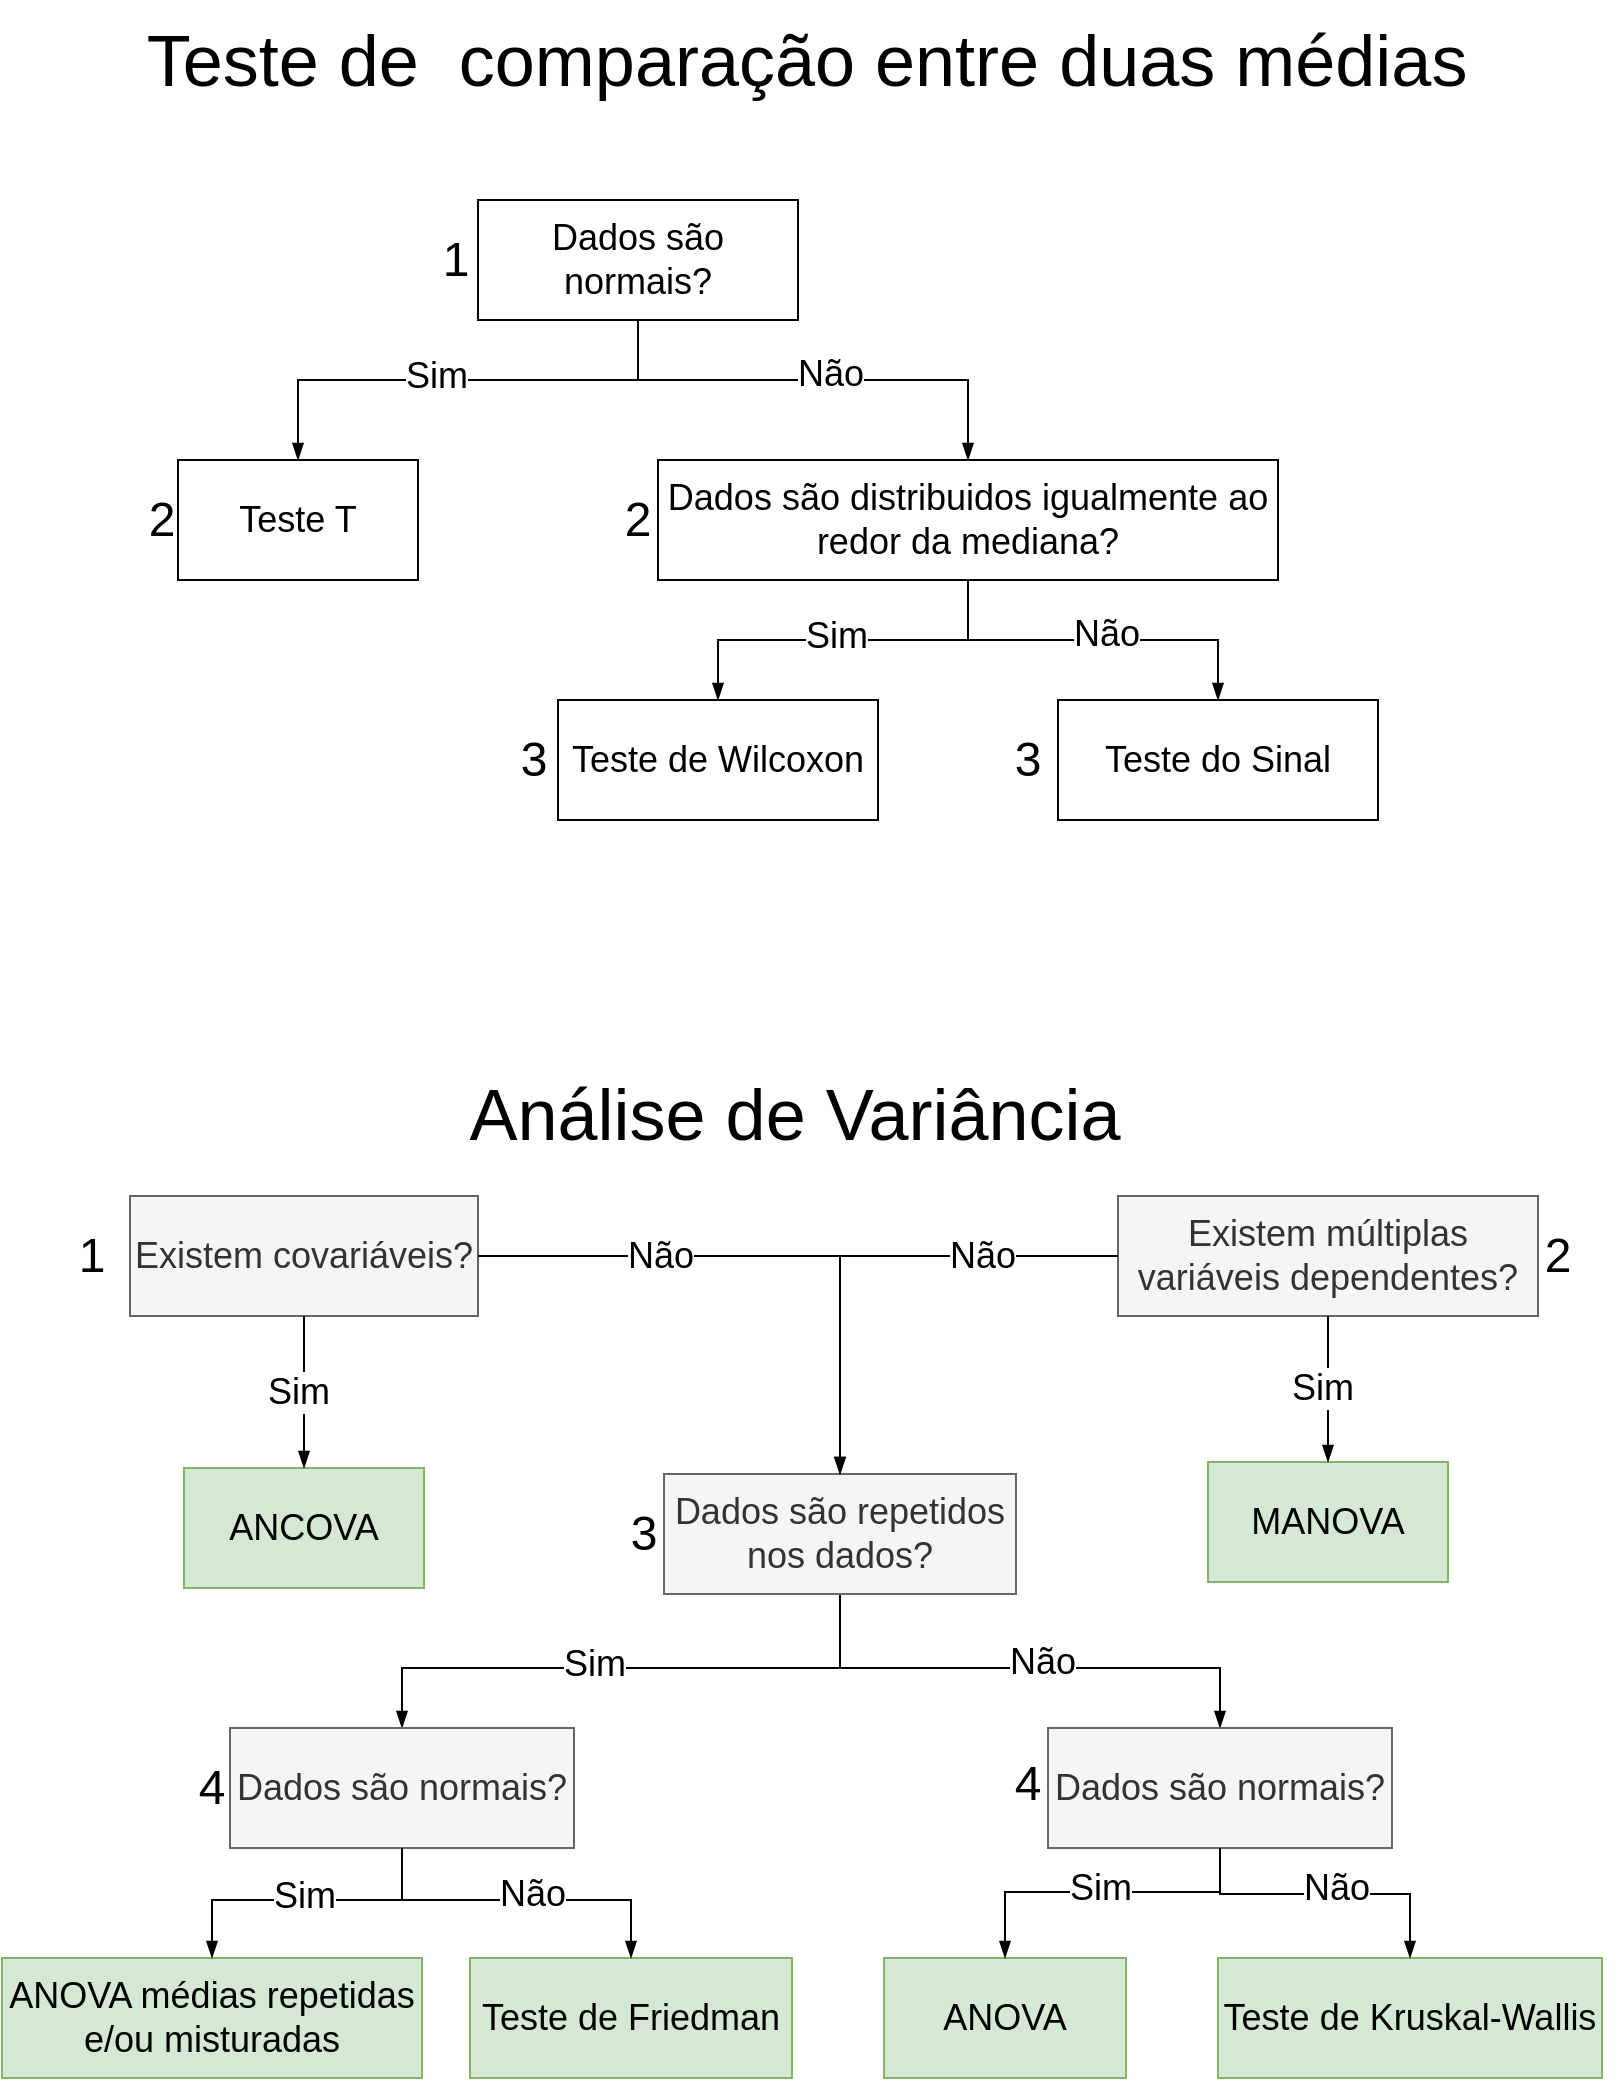 <mxfile version="20.8.11" type="github">
  <diagram id="prtHgNgQTEPvFCAcTncT" name="Page-1">
    <mxGraphModel dx="2074" dy="756" grid="0" gridSize="10" guides="1" tooltips="1" connect="1" arrows="1" fold="1" page="1" pageScale="1" pageWidth="827" pageHeight="1169" background="none" math="0" shadow="0">
      <root>
        <mxCell id="0" />
        <mxCell id="1" parent="0" />
        <mxCell id="VYv3G5AFzU2FL9dKy9Xi-21" value="" style="endArrow=blockThin;endFill=1;fontSize=11;edgeStyle=elbowEdgeStyle;elbow=vertical;rounded=0;exitX=0.5;exitY=1;exitDx=0;exitDy=0;entryX=0.5;entryY=0;entryDx=0;entryDy=0;" parent="1" source="VYv3G5AFzU2FL9dKy9Xi-25" target="VYv3G5AFzU2FL9dKy9Xi-27" edge="1">
          <mxGeometry relative="1" as="geometry">
            <mxPoint x="411" y="184" as="sourcePoint" />
            <mxPoint x="252" y="284" as="targetPoint" />
            <Array as="points">
              <mxPoint x="242" y="214" />
            </Array>
          </mxGeometry>
        </mxCell>
        <mxCell id="VYv3G5AFzU2FL9dKy9Xi-22" value="Sim" style="edgeLabel;html=1;align=center;verticalAlign=middle;resizable=0;points=[];fontSize=18;" parent="VYv3G5AFzU2FL9dKy9Xi-21" vertex="1" connectable="0">
          <mxGeometry x="0.251" y="-2" relative="1" as="geometry">
            <mxPoint x="19" as="offset" />
          </mxGeometry>
        </mxCell>
        <mxCell id="VYv3G5AFzU2FL9dKy9Xi-23" value="" style="endArrow=blockThin;endFill=1;fontSize=11;edgeStyle=elbowEdgeStyle;elbow=vertical;rounded=0;exitX=0.5;exitY=1;exitDx=0;exitDy=0;entryX=0.5;entryY=0;entryDx=0;entryDy=0;" parent="1" source="VYv3G5AFzU2FL9dKy9Xi-25" target="VYv3G5AFzU2FL9dKy9Xi-28" edge="1">
          <mxGeometry relative="1" as="geometry">
            <mxPoint x="411" y="184" as="sourcePoint" />
            <mxPoint x="506" y="284" as="targetPoint" />
            <Array as="points">
              <mxPoint x="402" y="214" />
            </Array>
          </mxGeometry>
        </mxCell>
        <mxCell id="VYv3G5AFzU2FL9dKy9Xi-24" value="Não" style="edgeLabel;html=1;align=center;verticalAlign=middle;resizable=0;points=[];fontSize=18;" parent="VYv3G5AFzU2FL9dKy9Xi-23" vertex="1" connectable="0">
          <mxGeometry x="0.072" y="3" relative="1" as="geometry">
            <mxPoint as="offset" />
          </mxGeometry>
        </mxCell>
        <mxCell id="VYv3G5AFzU2FL9dKy9Xi-25" value="&lt;font style=&quot;font-size: 18px;&quot;&gt;Dados são normais?&lt;/font&gt;" style="rounded=0;whiteSpace=wrap;html=1;" parent="1" vertex="1">
          <mxGeometry x="252" y="124" width="160" height="60" as="geometry" />
        </mxCell>
        <mxCell id="VYv3G5AFzU2FL9dKy9Xi-26" value="&lt;font style=&quot;font-size: 36px;&quot;&gt;Teste de&amp;nbsp; comparação entre duas médias&lt;/font&gt;" style="text;html=1;align=center;verticalAlign=middle;resizable=0;points=[];autosize=1;strokeColor=none;fillColor=none;" parent="1" vertex="1">
          <mxGeometry x="76" y="24" width="680" height="60" as="geometry" />
        </mxCell>
        <mxCell id="VYv3G5AFzU2FL9dKy9Xi-27" value="Teste T" style="rounded=0;whiteSpace=wrap;html=1;fontSize=18;" parent="1" vertex="1">
          <mxGeometry x="102" y="254" width="120" height="60" as="geometry" />
        </mxCell>
        <mxCell id="VYv3G5AFzU2FL9dKy9Xi-28" value="Dados são distribuidos igualmente&amp;nbsp;ao redor da mediana?&lt;span style=&quot;color: rgba(0, 0, 0, 0); font-family: monospace; font-size: 0px; text-align: start;&quot;&gt;%3CmxGraphModel%3E%3Croot%3E%3CmxCell%20id%3D%220%22%2F%3E%3CmxCell%20id%3D%221%22%20parent%3D%220%22%2F%3E%3CmxCell%20id%3D%222%22%20value%3D%22Teste%20T%22%20style%3D%22rounded%3D0%3BwhiteSpace%3Dwrap%3Bhtml%3D1%3BfontSize%3D18%3B%22%20vertex%3D%221%22%20parent%3D%221%22%3E%3CmxGeometry%20x%3D%22100%22%20y%3D%22525%22%20width%3D%22120%22%20height%3D%2260%22%20as%3D%22geometry%22%2F%3E%3C%2FmxCell%3E%3C%2Froot%3E%3C%2FmxGraphModel%3E&lt;/span&gt;" style="rounded=0;whiteSpace=wrap;html=1;fontSize=18;" parent="1" vertex="1">
          <mxGeometry x="342" y="254" width="310" height="60" as="geometry" />
        </mxCell>
        <mxCell id="VYv3G5AFzU2FL9dKy9Xi-29" value="" style="endArrow=blockThin;endFill=1;fontSize=11;edgeStyle=elbowEdgeStyle;elbow=vertical;rounded=0;entryX=0.5;entryY=0;entryDx=0;entryDy=0;exitX=0.5;exitY=1;exitDx=0;exitDy=0;" parent="1" source="VYv3G5AFzU2FL9dKy9Xi-28" target="VYv3G5AFzU2FL9dKy9Xi-33" edge="1">
          <mxGeometry relative="1" as="geometry">
            <mxPoint x="442" y="384" as="sourcePoint" />
            <mxPoint x="352" y="449" as="targetPoint" />
            <Array as="points">
              <mxPoint x="482" y="344" />
              <mxPoint x="462" y="384" />
              <mxPoint x="502" y="394" />
              <mxPoint x="482" y="414" />
              <mxPoint x="442" y="434" />
            </Array>
          </mxGeometry>
        </mxCell>
        <mxCell id="VYv3G5AFzU2FL9dKy9Xi-30" value="Sim" style="edgeLabel;html=1;align=center;verticalAlign=middle;resizable=0;points=[];fontSize=18;" parent="VYv3G5AFzU2FL9dKy9Xi-29" vertex="1" connectable="0">
          <mxGeometry x="0.251" y="-2" relative="1" as="geometry">
            <mxPoint x="19" as="offset" />
          </mxGeometry>
        </mxCell>
        <mxCell id="VYv3G5AFzU2FL9dKy9Xi-31" value="" style="endArrow=blockThin;endFill=1;fontSize=11;edgeStyle=elbowEdgeStyle;elbow=vertical;rounded=0;entryX=0.5;entryY=0;entryDx=0;entryDy=0;exitX=0.5;exitY=1;exitDx=0;exitDy=0;" parent="1" source="VYv3G5AFzU2FL9dKy9Xi-28" target="VYv3G5AFzU2FL9dKy9Xi-34" edge="1">
          <mxGeometry relative="1" as="geometry">
            <mxPoint x="782" y="354" as="sourcePoint" />
            <mxPoint x="632" y="384" as="targetPoint" />
            <Array as="points">
              <mxPoint x="582" y="344" />
            </Array>
          </mxGeometry>
        </mxCell>
        <mxCell id="VYv3G5AFzU2FL9dKy9Xi-32" value="Não" style="edgeLabel;html=1;align=center;verticalAlign=middle;resizable=0;points=[];fontSize=18;" parent="VYv3G5AFzU2FL9dKy9Xi-31" vertex="1" connectable="0">
          <mxGeometry x="0.072" y="3" relative="1" as="geometry">
            <mxPoint as="offset" />
          </mxGeometry>
        </mxCell>
        <mxCell id="VYv3G5AFzU2FL9dKy9Xi-33" value="Teste de Wilcoxon" style="rounded=0;whiteSpace=wrap;html=1;fontSize=18;" parent="1" vertex="1">
          <mxGeometry x="292" y="374" width="160" height="60" as="geometry" />
        </mxCell>
        <mxCell id="VYv3G5AFzU2FL9dKy9Xi-34" value="Teste do Sinal" style="rounded=0;whiteSpace=wrap;html=1;fontSize=18;" parent="1" vertex="1">
          <mxGeometry x="542" y="374" width="160" height="60" as="geometry" />
        </mxCell>
        <mxCell id="VYv3G5AFzU2FL9dKy9Xi-35" value="" style="endArrow=blockThin;endFill=1;fontSize=11;edgeStyle=elbowEdgeStyle;elbow=vertical;rounded=0;exitX=0.5;exitY=1;exitDx=0;exitDy=0;entryX=0.5;entryY=0;entryDx=0;entryDy=0;" parent="1" source="VYv3G5AFzU2FL9dKy9Xi-39" target="VYv3G5AFzU2FL9dKy9Xi-41" edge="1">
          <mxGeometry relative="1" as="geometry">
            <mxPoint x="423" y="828" as="sourcePoint" />
            <mxPoint x="264" y="928" as="targetPoint" />
            <Array as="points">
              <mxPoint x="254" y="858" />
            </Array>
          </mxGeometry>
        </mxCell>
        <mxCell id="VYv3G5AFzU2FL9dKy9Xi-36" value="Sim" style="edgeLabel;html=1;align=center;verticalAlign=middle;resizable=0;points=[];fontSize=18;" parent="VYv3G5AFzU2FL9dKy9Xi-35" vertex="1" connectable="0">
          <mxGeometry x="0.251" y="-2" relative="1" as="geometry">
            <mxPoint x="19" as="offset" />
          </mxGeometry>
        </mxCell>
        <mxCell id="VYv3G5AFzU2FL9dKy9Xi-37" value="" style="endArrow=blockThin;endFill=1;fontSize=11;edgeStyle=elbowEdgeStyle;elbow=vertical;rounded=0;exitX=0.5;exitY=1;exitDx=0;exitDy=0;entryX=0.5;entryY=0;entryDx=0;entryDy=0;" parent="1" source="VYv3G5AFzU2FL9dKy9Xi-39" target="VYv3G5AFzU2FL9dKy9Xi-49" edge="1">
          <mxGeometry relative="1" as="geometry">
            <mxPoint x="423" y="828" as="sourcePoint" />
            <mxPoint x="602" y="892" as="targetPoint" />
            <Array as="points">
              <mxPoint x="414" y="858" />
            </Array>
          </mxGeometry>
        </mxCell>
        <mxCell id="VYv3G5AFzU2FL9dKy9Xi-38" value="Não" style="edgeLabel;html=1;align=center;verticalAlign=middle;resizable=0;points=[];fontSize=18;" parent="VYv3G5AFzU2FL9dKy9Xi-37" vertex="1" connectable="0">
          <mxGeometry x="0.072" y="3" relative="1" as="geometry">
            <mxPoint as="offset" />
          </mxGeometry>
        </mxCell>
        <mxCell id="VYv3G5AFzU2FL9dKy9Xi-39" value="&lt;font style=&quot;font-size: 18px;&quot;&gt;Dados são repetidos nos dados?&lt;/font&gt;" style="rounded=0;whiteSpace=wrap;html=1;fillColor=#f5f5f5;strokeColor=#666666;fontColor=#333333;" parent="1" vertex="1">
          <mxGeometry x="345" y="761" width="176" height="60" as="geometry" />
        </mxCell>
        <mxCell id="VYv3G5AFzU2FL9dKy9Xi-40" value="&lt;span style=&quot;font-size: 36px;&quot;&gt;Análise de Variância&lt;br&gt;&lt;/span&gt;" style="text;html=1;align=center;verticalAlign=middle;resizable=0;points=[];autosize=1;strokeColor=none;fillColor=none;" parent="1" vertex="1">
          <mxGeometry x="237.5" y="553" width="344" height="55" as="geometry" />
        </mxCell>
        <mxCell id="VYv3G5AFzU2FL9dKy9Xi-41" value="Dados são normais?" style="rounded=0;whiteSpace=wrap;html=1;fontSize=18;fillColor=#f5f5f5;strokeColor=#666666;fontColor=#333333;" parent="1" vertex="1">
          <mxGeometry x="128" y="888" width="172" height="60" as="geometry" />
        </mxCell>
        <mxCell id="VYv3G5AFzU2FL9dKy9Xi-49" value="Dados são normais?" style="rounded=0;whiteSpace=wrap;html=1;fontSize=18;fillColor=#f5f5f5;strokeColor=#666666;fontColor=#333333;" parent="1" vertex="1">
          <mxGeometry x="537" y="888" width="172" height="60" as="geometry" />
        </mxCell>
        <mxCell id="VYv3G5AFzU2FL9dKy9Xi-50" value="ANOVA médias repetidas e/ou misturadas" style="rounded=0;whiteSpace=wrap;html=1;fontSize=18;fillColor=#d5e8d4;strokeColor=#82b366;" parent="1" vertex="1">
          <mxGeometry x="14" y="1003" width="210" height="60" as="geometry" />
        </mxCell>
        <mxCell id="VYv3G5AFzU2FL9dKy9Xi-52" value="" style="endArrow=blockThin;endFill=1;fontSize=11;edgeStyle=elbowEdgeStyle;elbow=vertical;rounded=0;exitX=0.5;exitY=1;exitDx=0;exitDy=0;entryX=0.5;entryY=0;entryDx=0;entryDy=0;" parent="1" source="VYv3G5AFzU2FL9dKy9Xi-41" target="VYv3G5AFzU2FL9dKy9Xi-50" edge="1">
          <mxGeometry relative="1" as="geometry">
            <mxPoint x="409" y="952" as="sourcePoint" />
            <mxPoint x="235" y="1019" as="targetPoint" />
            <Array as="points">
              <mxPoint x="161" y="974" />
            </Array>
          </mxGeometry>
        </mxCell>
        <mxCell id="VYv3G5AFzU2FL9dKy9Xi-53" value="Sim" style="edgeLabel;html=1;align=center;verticalAlign=middle;resizable=0;points=[];fontSize=18;" parent="VYv3G5AFzU2FL9dKy9Xi-52" vertex="1" connectable="0">
          <mxGeometry x="0.251" y="-2" relative="1" as="geometry">
            <mxPoint x="19" as="offset" />
          </mxGeometry>
        </mxCell>
        <mxCell id="VYv3G5AFzU2FL9dKy9Xi-55" value="Teste de&amp;nbsp;Friedman" style="rounded=0;whiteSpace=wrap;html=1;fontSize=18;fillColor=#d5e8d4;strokeColor=#82b366;" parent="1" vertex="1">
          <mxGeometry x="248" y="1003" width="161" height="60" as="geometry" />
        </mxCell>
        <mxCell id="VYv3G5AFzU2FL9dKy9Xi-60" value="" style="endArrow=blockThin;endFill=1;fontSize=11;edgeStyle=elbowEdgeStyle;elbow=vertical;rounded=0;exitX=0.5;exitY=1;exitDx=0;exitDy=0;entryX=0.5;entryY=0;entryDx=0;entryDy=0;" parent="1" source="VYv3G5AFzU2FL9dKy9Xi-41" target="VYv3G5AFzU2FL9dKy9Xi-55" edge="1">
          <mxGeometry relative="1" as="geometry">
            <mxPoint x="419" y="831" as="sourcePoint" />
            <mxPoint x="608" y="898" as="targetPoint" />
            <Array as="points">
              <mxPoint x="199" y="974" />
            </Array>
          </mxGeometry>
        </mxCell>
        <mxCell id="VYv3G5AFzU2FL9dKy9Xi-61" value="Não" style="edgeLabel;html=1;align=center;verticalAlign=middle;resizable=0;points=[];fontSize=18;" parent="VYv3G5AFzU2FL9dKy9Xi-60" vertex="1" connectable="0">
          <mxGeometry x="0.072" y="3" relative="1" as="geometry">
            <mxPoint as="offset" />
          </mxGeometry>
        </mxCell>
        <mxCell id="VYv3G5AFzU2FL9dKy9Xi-62" value="ANOVA" style="rounded=0;whiteSpace=wrap;html=1;fontSize=18;fillColor=#d5e8d4;strokeColor=#82b366;" parent="1" vertex="1">
          <mxGeometry x="455" y="1003" width="121" height="60" as="geometry" />
        </mxCell>
        <mxCell id="VYv3G5AFzU2FL9dKy9Xi-63" value="" style="endArrow=blockThin;endFill=1;fontSize=11;edgeStyle=elbowEdgeStyle;elbow=vertical;rounded=0;entryX=0.5;entryY=0;entryDx=0;entryDy=0;exitX=0.5;exitY=1;exitDx=0;exitDy=0;" parent="1" source="VYv3G5AFzU2FL9dKy9Xi-49" target="VYv3G5AFzU2FL9dKy9Xi-62" edge="1">
          <mxGeometry relative="1" as="geometry">
            <mxPoint x="624" y="961" as="sourcePoint" />
            <mxPoint x="624" y="1074" as="targetPoint" />
            <Array as="points">
              <mxPoint x="567" y="970" />
            </Array>
          </mxGeometry>
        </mxCell>
        <mxCell id="VYv3G5AFzU2FL9dKy9Xi-64" value="Sim" style="edgeLabel;html=1;align=center;verticalAlign=middle;resizable=0;points=[];fontSize=18;" parent="VYv3G5AFzU2FL9dKy9Xi-63" vertex="1" connectable="0">
          <mxGeometry x="0.251" y="-2" relative="1" as="geometry">
            <mxPoint x="19" as="offset" />
          </mxGeometry>
        </mxCell>
        <mxCell id="VYv3G5AFzU2FL9dKy9Xi-65" value="Teste de Kruskal-Wallis" style="rounded=0;whiteSpace=wrap;html=1;fontSize=18;fillColor=#d5e8d4;strokeColor=#82b366;" parent="1" vertex="1">
          <mxGeometry x="622" y="1003" width="192" height="60" as="geometry" />
        </mxCell>
        <mxCell id="VYv3G5AFzU2FL9dKy9Xi-66" value="" style="endArrow=blockThin;endFill=1;fontSize=11;edgeStyle=elbowEdgeStyle;elbow=vertical;rounded=0;exitX=0.5;exitY=1;exitDx=0;exitDy=0;entryX=0.5;entryY=0;entryDx=0;entryDy=0;" parent="1" source="VYv3G5AFzU2FL9dKy9Xi-49" target="VYv3G5AFzU2FL9dKy9Xi-65" edge="1">
          <mxGeometry relative="1" as="geometry">
            <mxPoint x="603" y="1003" as="sourcePoint" />
            <mxPoint x="997" y="953" as="targetPoint" />
            <Array as="points">
              <mxPoint x="678" y="971" />
              <mxPoint x="588" y="1029" />
            </Array>
          </mxGeometry>
        </mxCell>
        <mxCell id="VYv3G5AFzU2FL9dKy9Xi-67" value="Não" style="edgeLabel;html=1;align=center;verticalAlign=middle;resizable=0;points=[];fontSize=18;" parent="VYv3G5AFzU2FL9dKy9Xi-66" vertex="1" connectable="0">
          <mxGeometry x="0.072" y="3" relative="1" as="geometry">
            <mxPoint as="offset" />
          </mxGeometry>
        </mxCell>
        <mxCell id="VYv3G5AFzU2FL9dKy9Xi-68" value="Existem covariáveis?" style="rounded=0;whiteSpace=wrap;html=1;fontSize=18;fillColor=#f5f5f5;strokeColor=#666666;fontColor=#333333;" parent="1" vertex="1">
          <mxGeometry x="78" y="622" width="174" height="60" as="geometry" />
        </mxCell>
        <mxCell id="VYv3G5AFzU2FL9dKy9Xi-69" value="Existem múltiplas variáveis dependentes?" style="rounded=0;whiteSpace=wrap;html=1;fontSize=18;fillColor=#f5f5f5;strokeColor=#666666;fontColor=#333333;" parent="1" vertex="1">
          <mxGeometry x="572" y="622" width="210" height="60" as="geometry" />
        </mxCell>
        <mxCell id="VYv3G5AFzU2FL9dKy9Xi-70" value="ANCOVA" style="rounded=0;whiteSpace=wrap;html=1;fontSize=18;fillColor=#d5e8d4;strokeColor=#82b366;" parent="1" vertex="1">
          <mxGeometry x="105" y="758" width="120" height="60" as="geometry" />
        </mxCell>
        <mxCell id="VYv3G5AFzU2FL9dKy9Xi-73" value="MANOVA" style="rounded=0;whiteSpace=wrap;html=1;fontSize=18;fillColor=#d5e8d4;strokeColor=#82b366;" parent="1" vertex="1">
          <mxGeometry x="617" y="755" width="120" height="60" as="geometry" />
        </mxCell>
        <mxCell id="VYv3G5AFzU2FL9dKy9Xi-76" value="" style="endArrow=blockThin;endFill=1;fontSize=11;edgeStyle=elbowEdgeStyle;elbow=vertical;rounded=0;exitX=0.5;exitY=1;exitDx=0;exitDy=0;entryX=0.5;entryY=0;entryDx=0;entryDy=0;" parent="1" source="VYv3G5AFzU2FL9dKy9Xi-68" target="VYv3G5AFzU2FL9dKy9Xi-70" edge="1">
          <mxGeometry relative="1" as="geometry">
            <mxPoint x="407" y="682" as="sourcePoint" />
            <mxPoint x="188" y="749" as="targetPoint" />
            <Array as="points">
              <mxPoint x="228" y="719" />
            </Array>
          </mxGeometry>
        </mxCell>
        <mxCell id="VYv3G5AFzU2FL9dKy9Xi-77" value="Sim" style="edgeLabel;html=1;align=center;verticalAlign=middle;resizable=0;points=[];fontSize=18;" parent="VYv3G5AFzU2FL9dKy9Xi-76" vertex="1" connectable="0">
          <mxGeometry x="0.251" y="-2" relative="1" as="geometry">
            <mxPoint x="-1" y="-10" as="offset" />
          </mxGeometry>
        </mxCell>
        <mxCell id="VYv3G5AFzU2FL9dKy9Xi-78" value="" style="endArrow=blockThin;endFill=1;fontSize=11;edgeStyle=elbowEdgeStyle;elbow=vertical;rounded=0;entryX=0.5;entryY=0;entryDx=0;entryDy=0;exitX=0.5;exitY=1;exitDx=0;exitDy=0;exitPerimeter=0;" parent="1" source="VYv3G5AFzU2FL9dKy9Xi-69" target="VYv3G5AFzU2FL9dKy9Xi-73" edge="1">
          <mxGeometry relative="1" as="geometry">
            <mxPoint x="677" y="689" as="sourcePoint" />
            <mxPoint x="555" y="765" as="targetPoint" />
            <Array as="points">
              <mxPoint x="618" y="726" />
            </Array>
          </mxGeometry>
        </mxCell>
        <mxCell id="VYv3G5AFzU2FL9dKy9Xi-79" value="Sim" style="edgeLabel;html=1;align=center;verticalAlign=middle;resizable=0;points=[];fontSize=18;" parent="VYv3G5AFzU2FL9dKy9Xi-78" vertex="1" connectable="0">
          <mxGeometry x="0.251" y="-2" relative="1" as="geometry">
            <mxPoint x="-1" y="-10" as="offset" />
          </mxGeometry>
        </mxCell>
        <mxCell id="VYv3G5AFzU2FL9dKy9Xi-81" value="" style="endArrow=blockThin;endFill=1;fontSize=11;edgeStyle=elbowEdgeStyle;elbow=vertical;rounded=0;exitX=1;exitY=0.5;exitDx=0;exitDy=0;entryX=0.5;entryY=0;entryDx=0;entryDy=0;" parent="1" source="VYv3G5AFzU2FL9dKy9Xi-68" target="VYv3G5AFzU2FL9dKy9Xi-39" edge="1">
          <mxGeometry relative="1" as="geometry">
            <mxPoint x="443" y="831" as="sourcePoint" />
            <mxPoint x="633" y="898" as="targetPoint" />
            <Array as="points">
              <mxPoint x="366" y="652" />
              <mxPoint x="424" y="868" />
            </Array>
          </mxGeometry>
        </mxCell>
        <mxCell id="VYv3G5AFzU2FL9dKy9Xi-82" value="Não" style="edgeLabel;html=1;align=center;verticalAlign=middle;resizable=0;points=[];fontSize=18;" parent="VYv3G5AFzU2FL9dKy9Xi-81" vertex="1" connectable="0">
          <mxGeometry x="0.072" y="3" relative="1" as="geometry">
            <mxPoint x="-65" y="3" as="offset" />
          </mxGeometry>
        </mxCell>
        <mxCell id="VYv3G5AFzU2FL9dKy9Xi-83" value="" style="endArrow=blockThin;endFill=1;fontSize=11;edgeStyle=elbowEdgeStyle;elbow=vertical;rounded=0;exitX=0;exitY=0.5;exitDx=0;exitDy=0;entryX=0.5;entryY=0;entryDx=0;entryDy=0;" parent="1" source="VYv3G5AFzU2FL9dKy9Xi-69" target="VYv3G5AFzU2FL9dKy9Xi-39" edge="1">
          <mxGeometry relative="1" as="geometry">
            <mxPoint x="262" y="662" as="sourcePoint" />
            <mxPoint x="443" y="771" as="targetPoint" />
            <Array as="points">
              <mxPoint x="514" y="652" />
              <mxPoint x="376" y="662" />
              <mxPoint x="434" y="878" />
            </Array>
          </mxGeometry>
        </mxCell>
        <mxCell id="VYv3G5AFzU2FL9dKy9Xi-84" value="Não" style="edgeLabel;html=1;align=center;verticalAlign=middle;resizable=0;points=[];fontSize=18;" parent="VYv3G5AFzU2FL9dKy9Xi-83" vertex="1" connectable="0">
          <mxGeometry x="0.072" y="3" relative="1" as="geometry">
            <mxPoint x="65" y="-3" as="offset" />
          </mxGeometry>
        </mxCell>
        <mxCell id="q7liOz-QXwgUPARQCCDa-1" value="&lt;font style=&quot;font-size: 24px;&quot;&gt;1&lt;/font&gt;" style="text;html=1;strokeColor=none;fillColor=none;align=center;verticalAlign=middle;whiteSpace=wrap;rounded=0;" vertex="1" parent="1">
          <mxGeometry x="211" y="139" width="60" height="30" as="geometry" />
        </mxCell>
        <mxCell id="q7liOz-QXwgUPARQCCDa-2" value="&lt;font style=&quot;font-size: 24px;&quot;&gt;2&lt;/font&gt;" style="text;html=1;strokeColor=none;fillColor=none;align=center;verticalAlign=middle;whiteSpace=wrap;rounded=0;" vertex="1" parent="1">
          <mxGeometry x="64" y="269" width="60" height="30" as="geometry" />
        </mxCell>
        <mxCell id="q7liOz-QXwgUPARQCCDa-3" value="&lt;font style=&quot;font-size: 24px;&quot;&gt;2&lt;/font&gt;" style="text;html=1;strokeColor=none;fillColor=none;align=center;verticalAlign=middle;whiteSpace=wrap;rounded=0;" vertex="1" parent="1">
          <mxGeometry x="302" y="269" width="60" height="30" as="geometry" />
        </mxCell>
        <mxCell id="q7liOz-QXwgUPARQCCDa-4" value="&lt;font style=&quot;font-size: 24px;&quot;&gt;3&lt;/font&gt;" style="text;html=1;strokeColor=none;fillColor=none;align=center;verticalAlign=middle;whiteSpace=wrap;rounded=0;" vertex="1" parent="1">
          <mxGeometry x="250" y="389" width="60" height="30" as="geometry" />
        </mxCell>
        <mxCell id="q7liOz-QXwgUPARQCCDa-5" value="&lt;font style=&quot;font-size: 24px;&quot;&gt;3&lt;/font&gt;" style="text;html=1;strokeColor=none;fillColor=none;align=center;verticalAlign=middle;whiteSpace=wrap;rounded=0;" vertex="1" parent="1">
          <mxGeometry x="497" y="389" width="60" height="30" as="geometry" />
        </mxCell>
        <mxCell id="q7liOz-QXwgUPARQCCDa-6" value="&lt;font style=&quot;font-size: 24px;&quot;&gt;1&lt;/font&gt;" style="text;html=1;strokeColor=none;fillColor=none;align=center;verticalAlign=middle;whiteSpace=wrap;rounded=0;" vertex="1" parent="1">
          <mxGeometry x="29" y="637" width="60" height="30" as="geometry" />
        </mxCell>
        <mxCell id="q7liOz-QXwgUPARQCCDa-7" value="&lt;font style=&quot;font-size: 24px;&quot;&gt;2&lt;/font&gt;" style="text;html=1;strokeColor=none;fillColor=none;align=center;verticalAlign=middle;whiteSpace=wrap;rounded=0;" vertex="1" parent="1">
          <mxGeometry x="762" y="637" width="60" height="30" as="geometry" />
        </mxCell>
        <mxCell id="q7liOz-QXwgUPARQCCDa-10" value="&lt;font style=&quot;font-size: 24px;&quot;&gt;4&lt;/font&gt;" style="text;html=1;strokeColor=none;fillColor=none;align=center;verticalAlign=middle;whiteSpace=wrap;rounded=0;" vertex="1" parent="1">
          <mxGeometry x="497" y="901" width="60" height="30" as="geometry" />
        </mxCell>
        <mxCell id="q7liOz-QXwgUPARQCCDa-11" value="&lt;font style=&quot;font-size: 24px;&quot;&gt;3&lt;/font&gt;" style="text;html=1;strokeColor=none;fillColor=none;align=center;verticalAlign=middle;whiteSpace=wrap;rounded=0;" vertex="1" parent="1">
          <mxGeometry x="305" y="776" width="60" height="30" as="geometry" />
        </mxCell>
        <mxCell id="q7liOz-QXwgUPARQCCDa-12" value="&lt;font style=&quot;font-size: 24px;&quot;&gt;4&lt;/font&gt;" style="text;html=1;strokeColor=none;fillColor=none;align=center;verticalAlign=middle;whiteSpace=wrap;rounded=0;" vertex="1" parent="1">
          <mxGeometry x="89" y="903" width="60" height="30" as="geometry" />
        </mxCell>
      </root>
    </mxGraphModel>
  </diagram>
</mxfile>
